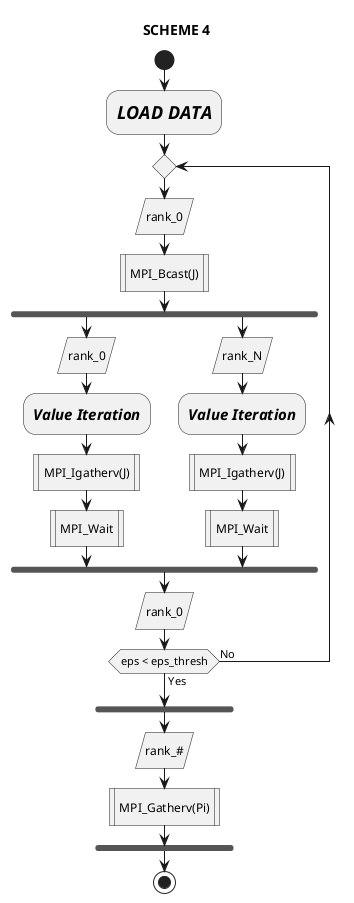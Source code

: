 @startuml
'left to right direction
' Horizontal lines: -->, <--, <-->'
title SCHEME 4
start
:<size:18><i><b>LOAD DATA</b></i></size>;
repeat
   :rank_0/
   :MPI_Bcast(J)|
fork
    :rank_0/
:<size:15><i><b>Value Iteration</b></i></size>;
:MPI_Igatherv(J)|
:MPI_Wait|
fork again
    :rank_N/
:<size:15><i><b>Value Iteration</b></i></size>;
:MPI_Igatherv(J)|
:MPI_Wait|
end fork
:rank_0/
repeat while (eps < eps_thresh) is (No) not (Yes)
fork
:rank_#/
:MPI_Gatherv(Pi)|
end fork
stop

@enduml